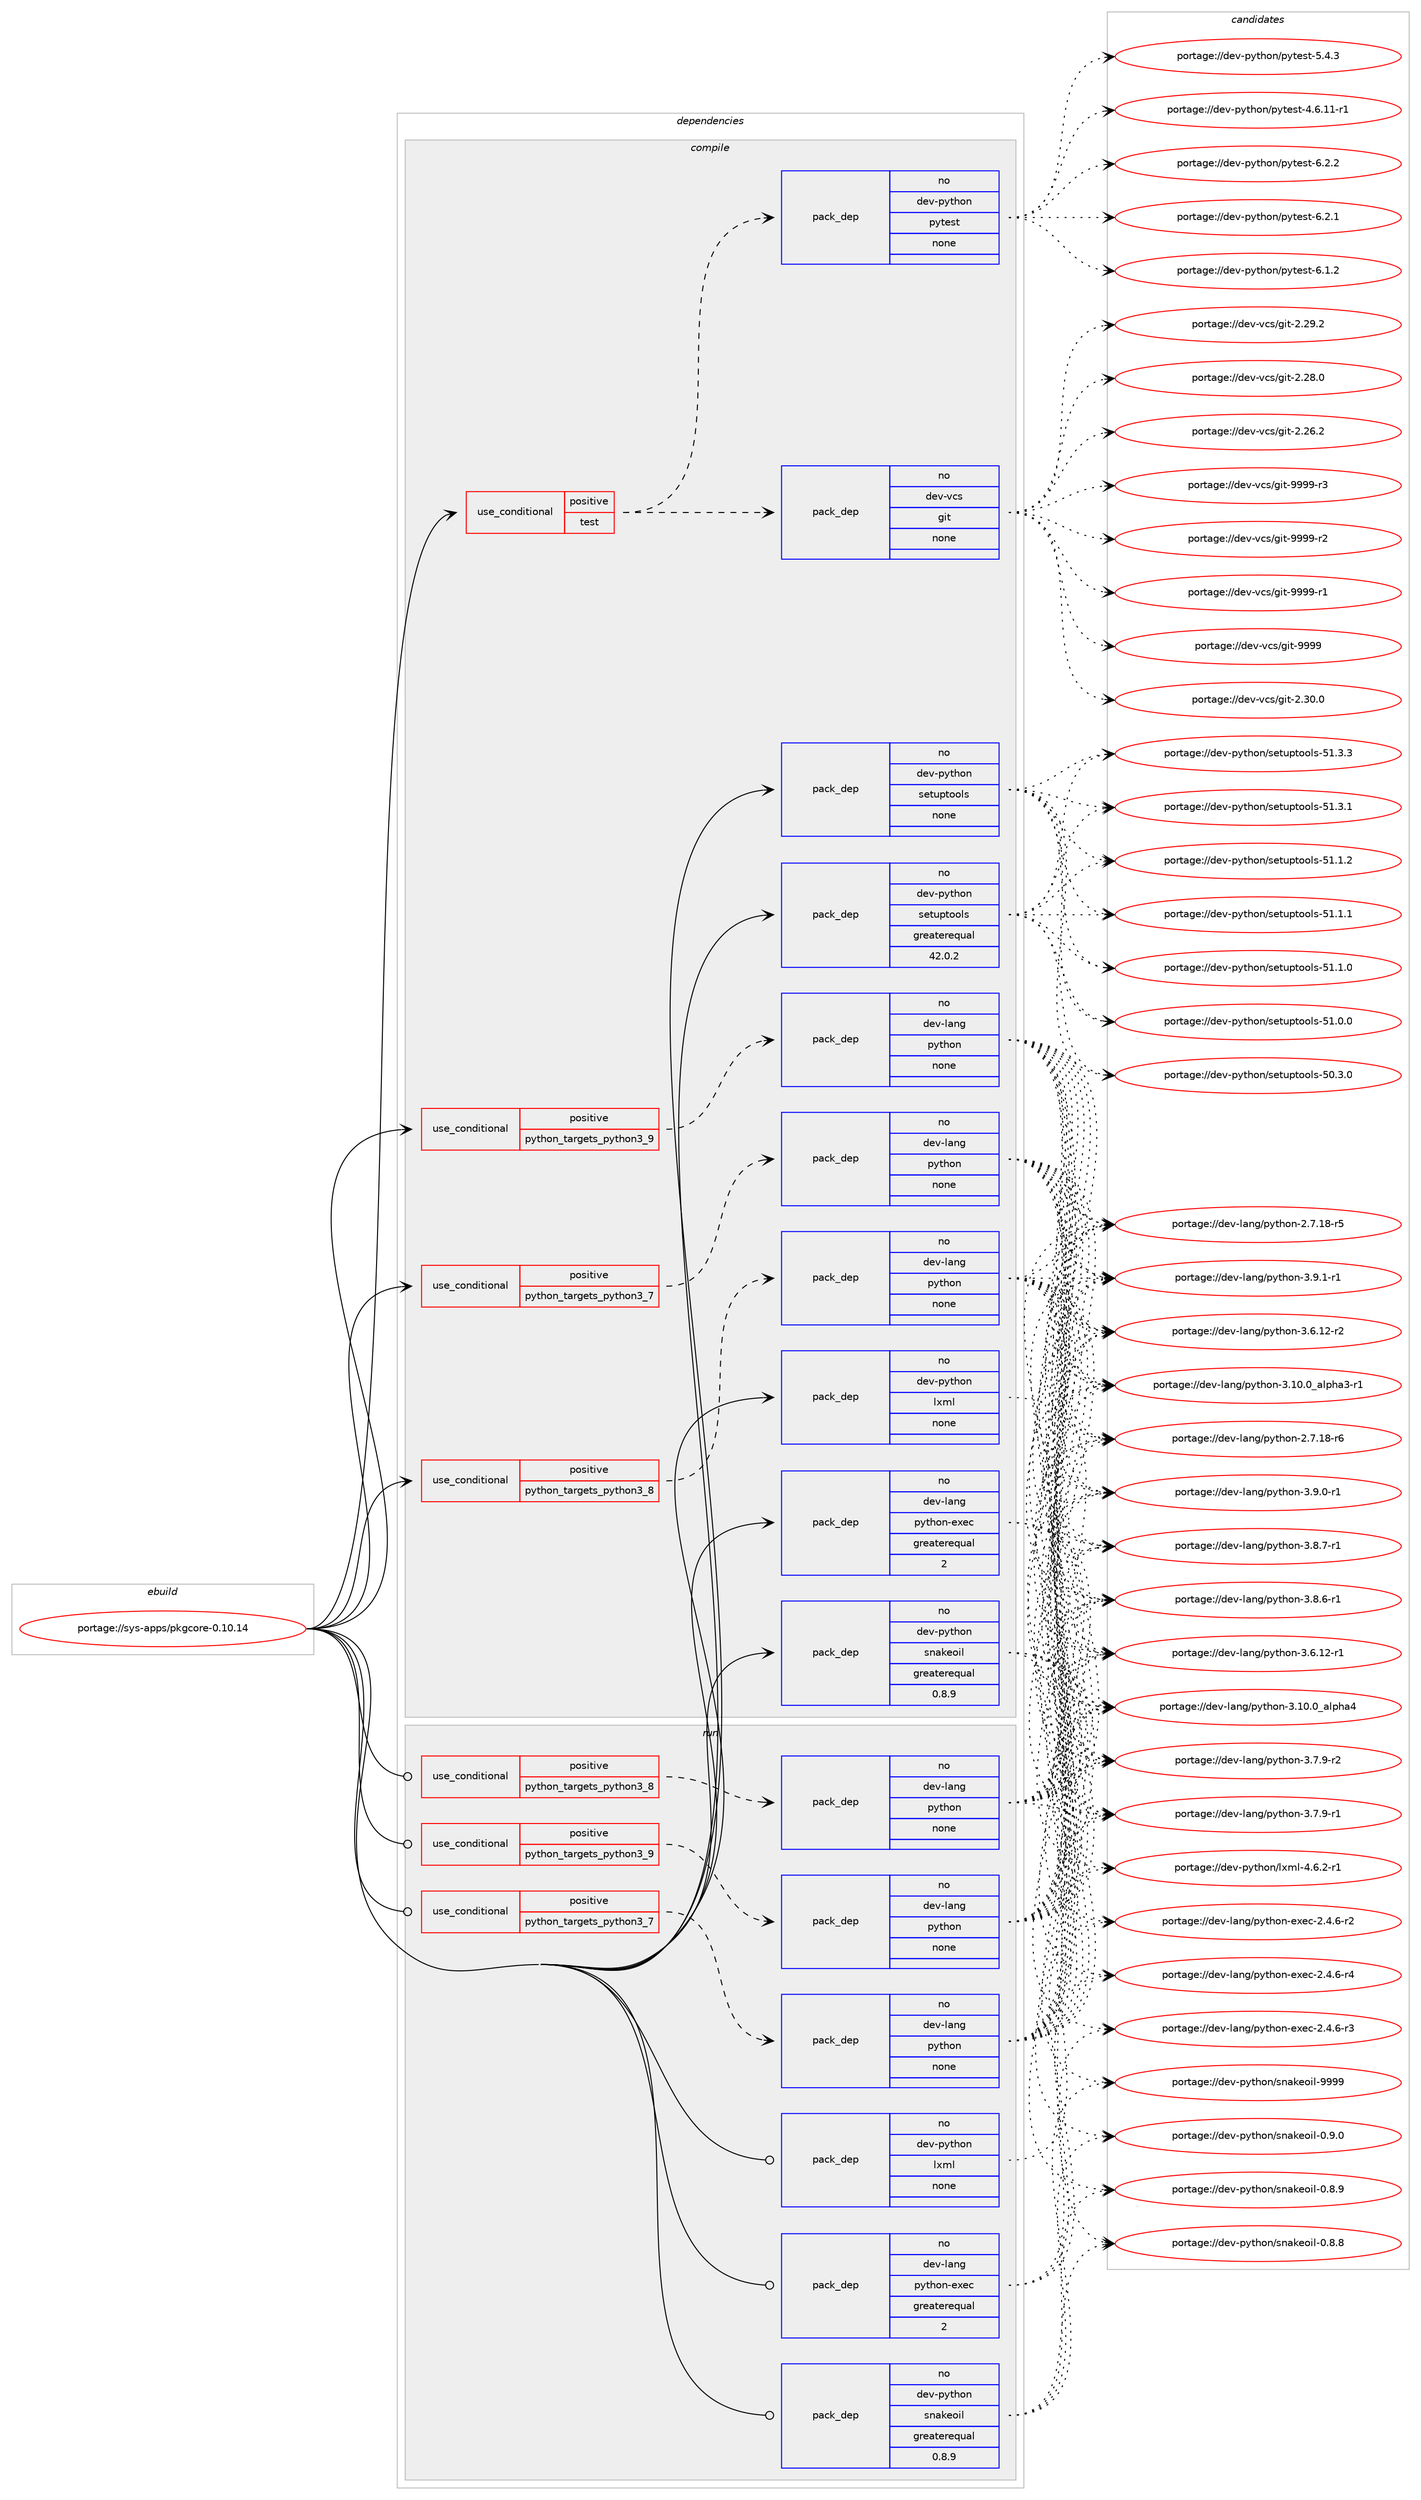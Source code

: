 digraph prolog {

# *************
# Graph options
# *************

newrank=true;
concentrate=true;
compound=true;
graph [rankdir=LR,fontname=Helvetica,fontsize=10,ranksep=1.5];#, ranksep=2.5, nodesep=0.2];
edge  [arrowhead=vee];
node  [fontname=Helvetica,fontsize=10];

# **********
# The ebuild
# **********

subgraph cluster_leftcol {
color=gray;
rank=same;
label=<<i>ebuild</i>>;
id [label="portage://sys-apps/pkgcore-0.10.14", color=red, width=4, href="../sys-apps/pkgcore-0.10.14.svg"];
}

# ****************
# The dependencies
# ****************

subgraph cluster_midcol {
color=gray;
label=<<i>dependencies</i>>;
subgraph cluster_compile {
fillcolor="#eeeeee";
style=filled;
label=<<i>compile</i>>;
subgraph cond4054 {
dependency13471 [label=<<TABLE BORDER="0" CELLBORDER="1" CELLSPACING="0" CELLPADDING="4"><TR><TD ROWSPAN="3" CELLPADDING="10">use_conditional</TD></TR><TR><TD>positive</TD></TR><TR><TD>python_targets_python3_7</TD></TR></TABLE>>, shape=none, color=red];
subgraph pack9297 {
dependency13472 [label=<<TABLE BORDER="0" CELLBORDER="1" CELLSPACING="0" CELLPADDING="4" WIDTH="220"><TR><TD ROWSPAN="6" CELLPADDING="30">pack_dep</TD></TR><TR><TD WIDTH="110">no</TD></TR><TR><TD>dev-lang</TD></TR><TR><TD>python</TD></TR><TR><TD>none</TD></TR><TR><TD></TD></TR></TABLE>>, shape=none, color=blue];
}
dependency13471:e -> dependency13472:w [weight=20,style="dashed",arrowhead="vee"];
}
id:e -> dependency13471:w [weight=20,style="solid",arrowhead="vee"];
subgraph cond4055 {
dependency13473 [label=<<TABLE BORDER="0" CELLBORDER="1" CELLSPACING="0" CELLPADDING="4"><TR><TD ROWSPAN="3" CELLPADDING="10">use_conditional</TD></TR><TR><TD>positive</TD></TR><TR><TD>python_targets_python3_8</TD></TR></TABLE>>, shape=none, color=red];
subgraph pack9298 {
dependency13474 [label=<<TABLE BORDER="0" CELLBORDER="1" CELLSPACING="0" CELLPADDING="4" WIDTH="220"><TR><TD ROWSPAN="6" CELLPADDING="30">pack_dep</TD></TR><TR><TD WIDTH="110">no</TD></TR><TR><TD>dev-lang</TD></TR><TR><TD>python</TD></TR><TR><TD>none</TD></TR><TR><TD></TD></TR></TABLE>>, shape=none, color=blue];
}
dependency13473:e -> dependency13474:w [weight=20,style="dashed",arrowhead="vee"];
}
id:e -> dependency13473:w [weight=20,style="solid",arrowhead="vee"];
subgraph cond4056 {
dependency13475 [label=<<TABLE BORDER="0" CELLBORDER="1" CELLSPACING="0" CELLPADDING="4"><TR><TD ROWSPAN="3" CELLPADDING="10">use_conditional</TD></TR><TR><TD>positive</TD></TR><TR><TD>python_targets_python3_9</TD></TR></TABLE>>, shape=none, color=red];
subgraph pack9299 {
dependency13476 [label=<<TABLE BORDER="0" CELLBORDER="1" CELLSPACING="0" CELLPADDING="4" WIDTH="220"><TR><TD ROWSPAN="6" CELLPADDING="30">pack_dep</TD></TR><TR><TD WIDTH="110">no</TD></TR><TR><TD>dev-lang</TD></TR><TR><TD>python</TD></TR><TR><TD>none</TD></TR><TR><TD></TD></TR></TABLE>>, shape=none, color=blue];
}
dependency13475:e -> dependency13476:w [weight=20,style="dashed",arrowhead="vee"];
}
id:e -> dependency13475:w [weight=20,style="solid",arrowhead="vee"];
subgraph cond4057 {
dependency13477 [label=<<TABLE BORDER="0" CELLBORDER="1" CELLSPACING="0" CELLPADDING="4"><TR><TD ROWSPAN="3" CELLPADDING="10">use_conditional</TD></TR><TR><TD>positive</TD></TR><TR><TD>test</TD></TR></TABLE>>, shape=none, color=red];
subgraph pack9300 {
dependency13478 [label=<<TABLE BORDER="0" CELLBORDER="1" CELLSPACING="0" CELLPADDING="4" WIDTH="220"><TR><TD ROWSPAN="6" CELLPADDING="30">pack_dep</TD></TR><TR><TD WIDTH="110">no</TD></TR><TR><TD>dev-python</TD></TR><TR><TD>pytest</TD></TR><TR><TD>none</TD></TR><TR><TD></TD></TR></TABLE>>, shape=none, color=blue];
}
dependency13477:e -> dependency13478:w [weight=20,style="dashed",arrowhead="vee"];
subgraph pack9301 {
dependency13479 [label=<<TABLE BORDER="0" CELLBORDER="1" CELLSPACING="0" CELLPADDING="4" WIDTH="220"><TR><TD ROWSPAN="6" CELLPADDING="30">pack_dep</TD></TR><TR><TD WIDTH="110">no</TD></TR><TR><TD>dev-vcs</TD></TR><TR><TD>git</TD></TR><TR><TD>none</TD></TR><TR><TD></TD></TR></TABLE>>, shape=none, color=blue];
}
dependency13477:e -> dependency13479:w [weight=20,style="dashed",arrowhead="vee"];
}
id:e -> dependency13477:w [weight=20,style="solid",arrowhead="vee"];
subgraph pack9302 {
dependency13480 [label=<<TABLE BORDER="0" CELLBORDER="1" CELLSPACING="0" CELLPADDING="4" WIDTH="220"><TR><TD ROWSPAN="6" CELLPADDING="30">pack_dep</TD></TR><TR><TD WIDTH="110">no</TD></TR><TR><TD>dev-lang</TD></TR><TR><TD>python-exec</TD></TR><TR><TD>greaterequal</TD></TR><TR><TD>2</TD></TR></TABLE>>, shape=none, color=blue];
}
id:e -> dependency13480:w [weight=20,style="solid",arrowhead="vee"];
subgraph pack9303 {
dependency13481 [label=<<TABLE BORDER="0" CELLBORDER="1" CELLSPACING="0" CELLPADDING="4" WIDTH="220"><TR><TD ROWSPAN="6" CELLPADDING="30">pack_dep</TD></TR><TR><TD WIDTH="110">no</TD></TR><TR><TD>dev-python</TD></TR><TR><TD>lxml</TD></TR><TR><TD>none</TD></TR><TR><TD></TD></TR></TABLE>>, shape=none, color=blue];
}
id:e -> dependency13481:w [weight=20,style="solid",arrowhead="vee"];
subgraph pack9304 {
dependency13482 [label=<<TABLE BORDER="0" CELLBORDER="1" CELLSPACING="0" CELLPADDING="4" WIDTH="220"><TR><TD ROWSPAN="6" CELLPADDING="30">pack_dep</TD></TR><TR><TD WIDTH="110">no</TD></TR><TR><TD>dev-python</TD></TR><TR><TD>setuptools</TD></TR><TR><TD>greaterequal</TD></TR><TR><TD>42.0.2</TD></TR></TABLE>>, shape=none, color=blue];
}
id:e -> dependency13482:w [weight=20,style="solid",arrowhead="vee"];
subgraph pack9305 {
dependency13483 [label=<<TABLE BORDER="0" CELLBORDER="1" CELLSPACING="0" CELLPADDING="4" WIDTH="220"><TR><TD ROWSPAN="6" CELLPADDING="30">pack_dep</TD></TR><TR><TD WIDTH="110">no</TD></TR><TR><TD>dev-python</TD></TR><TR><TD>setuptools</TD></TR><TR><TD>none</TD></TR><TR><TD></TD></TR></TABLE>>, shape=none, color=blue];
}
id:e -> dependency13483:w [weight=20,style="solid",arrowhead="vee"];
subgraph pack9306 {
dependency13484 [label=<<TABLE BORDER="0" CELLBORDER="1" CELLSPACING="0" CELLPADDING="4" WIDTH="220"><TR><TD ROWSPAN="6" CELLPADDING="30">pack_dep</TD></TR><TR><TD WIDTH="110">no</TD></TR><TR><TD>dev-python</TD></TR><TR><TD>snakeoil</TD></TR><TR><TD>greaterequal</TD></TR><TR><TD>0.8.9</TD></TR></TABLE>>, shape=none, color=blue];
}
id:e -> dependency13484:w [weight=20,style="solid",arrowhead="vee"];
}
subgraph cluster_compileandrun {
fillcolor="#eeeeee";
style=filled;
label=<<i>compile and run</i>>;
}
subgraph cluster_run {
fillcolor="#eeeeee";
style=filled;
label=<<i>run</i>>;
subgraph cond4058 {
dependency13485 [label=<<TABLE BORDER="0" CELLBORDER="1" CELLSPACING="0" CELLPADDING="4"><TR><TD ROWSPAN="3" CELLPADDING="10">use_conditional</TD></TR><TR><TD>positive</TD></TR><TR><TD>python_targets_python3_7</TD></TR></TABLE>>, shape=none, color=red];
subgraph pack9307 {
dependency13486 [label=<<TABLE BORDER="0" CELLBORDER="1" CELLSPACING="0" CELLPADDING="4" WIDTH="220"><TR><TD ROWSPAN="6" CELLPADDING="30">pack_dep</TD></TR><TR><TD WIDTH="110">no</TD></TR><TR><TD>dev-lang</TD></TR><TR><TD>python</TD></TR><TR><TD>none</TD></TR><TR><TD></TD></TR></TABLE>>, shape=none, color=blue];
}
dependency13485:e -> dependency13486:w [weight=20,style="dashed",arrowhead="vee"];
}
id:e -> dependency13485:w [weight=20,style="solid",arrowhead="odot"];
subgraph cond4059 {
dependency13487 [label=<<TABLE BORDER="0" CELLBORDER="1" CELLSPACING="0" CELLPADDING="4"><TR><TD ROWSPAN="3" CELLPADDING="10">use_conditional</TD></TR><TR><TD>positive</TD></TR><TR><TD>python_targets_python3_8</TD></TR></TABLE>>, shape=none, color=red];
subgraph pack9308 {
dependency13488 [label=<<TABLE BORDER="0" CELLBORDER="1" CELLSPACING="0" CELLPADDING="4" WIDTH="220"><TR><TD ROWSPAN="6" CELLPADDING="30">pack_dep</TD></TR><TR><TD WIDTH="110">no</TD></TR><TR><TD>dev-lang</TD></TR><TR><TD>python</TD></TR><TR><TD>none</TD></TR><TR><TD></TD></TR></TABLE>>, shape=none, color=blue];
}
dependency13487:e -> dependency13488:w [weight=20,style="dashed",arrowhead="vee"];
}
id:e -> dependency13487:w [weight=20,style="solid",arrowhead="odot"];
subgraph cond4060 {
dependency13489 [label=<<TABLE BORDER="0" CELLBORDER="1" CELLSPACING="0" CELLPADDING="4"><TR><TD ROWSPAN="3" CELLPADDING="10">use_conditional</TD></TR><TR><TD>positive</TD></TR><TR><TD>python_targets_python3_9</TD></TR></TABLE>>, shape=none, color=red];
subgraph pack9309 {
dependency13490 [label=<<TABLE BORDER="0" CELLBORDER="1" CELLSPACING="0" CELLPADDING="4" WIDTH="220"><TR><TD ROWSPAN="6" CELLPADDING="30">pack_dep</TD></TR><TR><TD WIDTH="110">no</TD></TR><TR><TD>dev-lang</TD></TR><TR><TD>python</TD></TR><TR><TD>none</TD></TR><TR><TD></TD></TR></TABLE>>, shape=none, color=blue];
}
dependency13489:e -> dependency13490:w [weight=20,style="dashed",arrowhead="vee"];
}
id:e -> dependency13489:w [weight=20,style="solid",arrowhead="odot"];
subgraph pack9310 {
dependency13491 [label=<<TABLE BORDER="0" CELLBORDER="1" CELLSPACING="0" CELLPADDING="4" WIDTH="220"><TR><TD ROWSPAN="6" CELLPADDING="30">pack_dep</TD></TR><TR><TD WIDTH="110">no</TD></TR><TR><TD>dev-lang</TD></TR><TR><TD>python-exec</TD></TR><TR><TD>greaterequal</TD></TR><TR><TD>2</TD></TR></TABLE>>, shape=none, color=blue];
}
id:e -> dependency13491:w [weight=20,style="solid",arrowhead="odot"];
subgraph pack9311 {
dependency13492 [label=<<TABLE BORDER="0" CELLBORDER="1" CELLSPACING="0" CELLPADDING="4" WIDTH="220"><TR><TD ROWSPAN="6" CELLPADDING="30">pack_dep</TD></TR><TR><TD WIDTH="110">no</TD></TR><TR><TD>dev-python</TD></TR><TR><TD>lxml</TD></TR><TR><TD>none</TD></TR><TR><TD></TD></TR></TABLE>>, shape=none, color=blue];
}
id:e -> dependency13492:w [weight=20,style="solid",arrowhead="odot"];
subgraph pack9312 {
dependency13493 [label=<<TABLE BORDER="0" CELLBORDER="1" CELLSPACING="0" CELLPADDING="4" WIDTH="220"><TR><TD ROWSPAN="6" CELLPADDING="30">pack_dep</TD></TR><TR><TD WIDTH="110">no</TD></TR><TR><TD>dev-python</TD></TR><TR><TD>snakeoil</TD></TR><TR><TD>greaterequal</TD></TR><TR><TD>0.8.9</TD></TR></TABLE>>, shape=none, color=blue];
}
id:e -> dependency13493:w [weight=20,style="solid",arrowhead="odot"];
}
}

# **************
# The candidates
# **************

subgraph cluster_choices {
rank=same;
color=gray;
label=<<i>candidates</i>>;

subgraph choice9297 {
color=black;
nodesep=1;
choice1001011184510897110103471121211161041111104551465746494511449 [label="portage://dev-lang/python-3.9.1-r1", color=red, width=4,href="../dev-lang/python-3.9.1-r1.svg"];
choice1001011184510897110103471121211161041111104551465746484511449 [label="portage://dev-lang/python-3.9.0-r1", color=red, width=4,href="../dev-lang/python-3.9.0-r1.svg"];
choice1001011184510897110103471121211161041111104551465646554511449 [label="portage://dev-lang/python-3.8.7-r1", color=red, width=4,href="../dev-lang/python-3.8.7-r1.svg"];
choice1001011184510897110103471121211161041111104551465646544511449 [label="portage://dev-lang/python-3.8.6-r1", color=red, width=4,href="../dev-lang/python-3.8.6-r1.svg"];
choice1001011184510897110103471121211161041111104551465546574511450 [label="portage://dev-lang/python-3.7.9-r2", color=red, width=4,href="../dev-lang/python-3.7.9-r2.svg"];
choice1001011184510897110103471121211161041111104551465546574511449 [label="portage://dev-lang/python-3.7.9-r1", color=red, width=4,href="../dev-lang/python-3.7.9-r1.svg"];
choice100101118451089711010347112121116104111110455146544649504511450 [label="portage://dev-lang/python-3.6.12-r2", color=red, width=4,href="../dev-lang/python-3.6.12-r2.svg"];
choice100101118451089711010347112121116104111110455146544649504511449 [label="portage://dev-lang/python-3.6.12-r1", color=red, width=4,href="../dev-lang/python-3.6.12-r1.svg"];
choice1001011184510897110103471121211161041111104551464948464895971081121049752 [label="portage://dev-lang/python-3.10.0_alpha4", color=red, width=4,href="../dev-lang/python-3.10.0_alpha4.svg"];
choice10010111845108971101034711212111610411111045514649484648959710811210497514511449 [label="portage://dev-lang/python-3.10.0_alpha3-r1", color=red, width=4,href="../dev-lang/python-3.10.0_alpha3-r1.svg"];
choice100101118451089711010347112121116104111110455046554649564511454 [label="portage://dev-lang/python-2.7.18-r6", color=red, width=4,href="../dev-lang/python-2.7.18-r6.svg"];
choice100101118451089711010347112121116104111110455046554649564511453 [label="portage://dev-lang/python-2.7.18-r5", color=red, width=4,href="../dev-lang/python-2.7.18-r5.svg"];
dependency13472:e -> choice1001011184510897110103471121211161041111104551465746494511449:w [style=dotted,weight="100"];
dependency13472:e -> choice1001011184510897110103471121211161041111104551465746484511449:w [style=dotted,weight="100"];
dependency13472:e -> choice1001011184510897110103471121211161041111104551465646554511449:w [style=dotted,weight="100"];
dependency13472:e -> choice1001011184510897110103471121211161041111104551465646544511449:w [style=dotted,weight="100"];
dependency13472:e -> choice1001011184510897110103471121211161041111104551465546574511450:w [style=dotted,weight="100"];
dependency13472:e -> choice1001011184510897110103471121211161041111104551465546574511449:w [style=dotted,weight="100"];
dependency13472:e -> choice100101118451089711010347112121116104111110455146544649504511450:w [style=dotted,weight="100"];
dependency13472:e -> choice100101118451089711010347112121116104111110455146544649504511449:w [style=dotted,weight="100"];
dependency13472:e -> choice1001011184510897110103471121211161041111104551464948464895971081121049752:w [style=dotted,weight="100"];
dependency13472:e -> choice10010111845108971101034711212111610411111045514649484648959710811210497514511449:w [style=dotted,weight="100"];
dependency13472:e -> choice100101118451089711010347112121116104111110455046554649564511454:w [style=dotted,weight="100"];
dependency13472:e -> choice100101118451089711010347112121116104111110455046554649564511453:w [style=dotted,weight="100"];
}
subgraph choice9298 {
color=black;
nodesep=1;
choice1001011184510897110103471121211161041111104551465746494511449 [label="portage://dev-lang/python-3.9.1-r1", color=red, width=4,href="../dev-lang/python-3.9.1-r1.svg"];
choice1001011184510897110103471121211161041111104551465746484511449 [label="portage://dev-lang/python-3.9.0-r1", color=red, width=4,href="../dev-lang/python-3.9.0-r1.svg"];
choice1001011184510897110103471121211161041111104551465646554511449 [label="portage://dev-lang/python-3.8.7-r1", color=red, width=4,href="../dev-lang/python-3.8.7-r1.svg"];
choice1001011184510897110103471121211161041111104551465646544511449 [label="portage://dev-lang/python-3.8.6-r1", color=red, width=4,href="../dev-lang/python-3.8.6-r1.svg"];
choice1001011184510897110103471121211161041111104551465546574511450 [label="portage://dev-lang/python-3.7.9-r2", color=red, width=4,href="../dev-lang/python-3.7.9-r2.svg"];
choice1001011184510897110103471121211161041111104551465546574511449 [label="portage://dev-lang/python-3.7.9-r1", color=red, width=4,href="../dev-lang/python-3.7.9-r1.svg"];
choice100101118451089711010347112121116104111110455146544649504511450 [label="portage://dev-lang/python-3.6.12-r2", color=red, width=4,href="../dev-lang/python-3.6.12-r2.svg"];
choice100101118451089711010347112121116104111110455146544649504511449 [label="portage://dev-lang/python-3.6.12-r1", color=red, width=4,href="../dev-lang/python-3.6.12-r1.svg"];
choice1001011184510897110103471121211161041111104551464948464895971081121049752 [label="portage://dev-lang/python-3.10.0_alpha4", color=red, width=4,href="../dev-lang/python-3.10.0_alpha4.svg"];
choice10010111845108971101034711212111610411111045514649484648959710811210497514511449 [label="portage://dev-lang/python-3.10.0_alpha3-r1", color=red, width=4,href="../dev-lang/python-3.10.0_alpha3-r1.svg"];
choice100101118451089711010347112121116104111110455046554649564511454 [label="portage://dev-lang/python-2.7.18-r6", color=red, width=4,href="../dev-lang/python-2.7.18-r6.svg"];
choice100101118451089711010347112121116104111110455046554649564511453 [label="portage://dev-lang/python-2.7.18-r5", color=red, width=4,href="../dev-lang/python-2.7.18-r5.svg"];
dependency13474:e -> choice1001011184510897110103471121211161041111104551465746494511449:w [style=dotted,weight="100"];
dependency13474:e -> choice1001011184510897110103471121211161041111104551465746484511449:w [style=dotted,weight="100"];
dependency13474:e -> choice1001011184510897110103471121211161041111104551465646554511449:w [style=dotted,weight="100"];
dependency13474:e -> choice1001011184510897110103471121211161041111104551465646544511449:w [style=dotted,weight="100"];
dependency13474:e -> choice1001011184510897110103471121211161041111104551465546574511450:w [style=dotted,weight="100"];
dependency13474:e -> choice1001011184510897110103471121211161041111104551465546574511449:w [style=dotted,weight="100"];
dependency13474:e -> choice100101118451089711010347112121116104111110455146544649504511450:w [style=dotted,weight="100"];
dependency13474:e -> choice100101118451089711010347112121116104111110455146544649504511449:w [style=dotted,weight="100"];
dependency13474:e -> choice1001011184510897110103471121211161041111104551464948464895971081121049752:w [style=dotted,weight="100"];
dependency13474:e -> choice10010111845108971101034711212111610411111045514649484648959710811210497514511449:w [style=dotted,weight="100"];
dependency13474:e -> choice100101118451089711010347112121116104111110455046554649564511454:w [style=dotted,weight="100"];
dependency13474:e -> choice100101118451089711010347112121116104111110455046554649564511453:w [style=dotted,weight="100"];
}
subgraph choice9299 {
color=black;
nodesep=1;
choice1001011184510897110103471121211161041111104551465746494511449 [label="portage://dev-lang/python-3.9.1-r1", color=red, width=4,href="../dev-lang/python-3.9.1-r1.svg"];
choice1001011184510897110103471121211161041111104551465746484511449 [label="portage://dev-lang/python-3.9.0-r1", color=red, width=4,href="../dev-lang/python-3.9.0-r1.svg"];
choice1001011184510897110103471121211161041111104551465646554511449 [label="portage://dev-lang/python-3.8.7-r1", color=red, width=4,href="../dev-lang/python-3.8.7-r1.svg"];
choice1001011184510897110103471121211161041111104551465646544511449 [label="portage://dev-lang/python-3.8.6-r1", color=red, width=4,href="../dev-lang/python-3.8.6-r1.svg"];
choice1001011184510897110103471121211161041111104551465546574511450 [label="portage://dev-lang/python-3.7.9-r2", color=red, width=4,href="../dev-lang/python-3.7.9-r2.svg"];
choice1001011184510897110103471121211161041111104551465546574511449 [label="portage://dev-lang/python-3.7.9-r1", color=red, width=4,href="../dev-lang/python-3.7.9-r1.svg"];
choice100101118451089711010347112121116104111110455146544649504511450 [label="portage://dev-lang/python-3.6.12-r2", color=red, width=4,href="../dev-lang/python-3.6.12-r2.svg"];
choice100101118451089711010347112121116104111110455146544649504511449 [label="portage://dev-lang/python-3.6.12-r1", color=red, width=4,href="../dev-lang/python-3.6.12-r1.svg"];
choice1001011184510897110103471121211161041111104551464948464895971081121049752 [label="portage://dev-lang/python-3.10.0_alpha4", color=red, width=4,href="../dev-lang/python-3.10.0_alpha4.svg"];
choice10010111845108971101034711212111610411111045514649484648959710811210497514511449 [label="portage://dev-lang/python-3.10.0_alpha3-r1", color=red, width=4,href="../dev-lang/python-3.10.0_alpha3-r1.svg"];
choice100101118451089711010347112121116104111110455046554649564511454 [label="portage://dev-lang/python-2.7.18-r6", color=red, width=4,href="../dev-lang/python-2.7.18-r6.svg"];
choice100101118451089711010347112121116104111110455046554649564511453 [label="portage://dev-lang/python-2.7.18-r5", color=red, width=4,href="../dev-lang/python-2.7.18-r5.svg"];
dependency13476:e -> choice1001011184510897110103471121211161041111104551465746494511449:w [style=dotted,weight="100"];
dependency13476:e -> choice1001011184510897110103471121211161041111104551465746484511449:w [style=dotted,weight="100"];
dependency13476:e -> choice1001011184510897110103471121211161041111104551465646554511449:w [style=dotted,weight="100"];
dependency13476:e -> choice1001011184510897110103471121211161041111104551465646544511449:w [style=dotted,weight="100"];
dependency13476:e -> choice1001011184510897110103471121211161041111104551465546574511450:w [style=dotted,weight="100"];
dependency13476:e -> choice1001011184510897110103471121211161041111104551465546574511449:w [style=dotted,weight="100"];
dependency13476:e -> choice100101118451089711010347112121116104111110455146544649504511450:w [style=dotted,weight="100"];
dependency13476:e -> choice100101118451089711010347112121116104111110455146544649504511449:w [style=dotted,weight="100"];
dependency13476:e -> choice1001011184510897110103471121211161041111104551464948464895971081121049752:w [style=dotted,weight="100"];
dependency13476:e -> choice10010111845108971101034711212111610411111045514649484648959710811210497514511449:w [style=dotted,weight="100"];
dependency13476:e -> choice100101118451089711010347112121116104111110455046554649564511454:w [style=dotted,weight="100"];
dependency13476:e -> choice100101118451089711010347112121116104111110455046554649564511453:w [style=dotted,weight="100"];
}
subgraph choice9300 {
color=black;
nodesep=1;
choice1001011184511212111610411111047112121116101115116455446504650 [label="portage://dev-python/pytest-6.2.2", color=red, width=4,href="../dev-python/pytest-6.2.2.svg"];
choice1001011184511212111610411111047112121116101115116455446504649 [label="portage://dev-python/pytest-6.2.1", color=red, width=4,href="../dev-python/pytest-6.2.1.svg"];
choice1001011184511212111610411111047112121116101115116455446494650 [label="portage://dev-python/pytest-6.1.2", color=red, width=4,href="../dev-python/pytest-6.1.2.svg"];
choice1001011184511212111610411111047112121116101115116455346524651 [label="portage://dev-python/pytest-5.4.3", color=red, width=4,href="../dev-python/pytest-5.4.3.svg"];
choice1001011184511212111610411111047112121116101115116455246544649494511449 [label="portage://dev-python/pytest-4.6.11-r1", color=red, width=4,href="../dev-python/pytest-4.6.11-r1.svg"];
dependency13478:e -> choice1001011184511212111610411111047112121116101115116455446504650:w [style=dotted,weight="100"];
dependency13478:e -> choice1001011184511212111610411111047112121116101115116455446504649:w [style=dotted,weight="100"];
dependency13478:e -> choice1001011184511212111610411111047112121116101115116455446494650:w [style=dotted,weight="100"];
dependency13478:e -> choice1001011184511212111610411111047112121116101115116455346524651:w [style=dotted,weight="100"];
dependency13478:e -> choice1001011184511212111610411111047112121116101115116455246544649494511449:w [style=dotted,weight="100"];
}
subgraph choice9301 {
color=black;
nodesep=1;
choice10010111845118991154710310511645575757574511451 [label="portage://dev-vcs/git-9999-r3", color=red, width=4,href="../dev-vcs/git-9999-r3.svg"];
choice10010111845118991154710310511645575757574511450 [label="portage://dev-vcs/git-9999-r2", color=red, width=4,href="../dev-vcs/git-9999-r2.svg"];
choice10010111845118991154710310511645575757574511449 [label="portage://dev-vcs/git-9999-r1", color=red, width=4,href="../dev-vcs/git-9999-r1.svg"];
choice1001011184511899115471031051164557575757 [label="portage://dev-vcs/git-9999", color=red, width=4,href="../dev-vcs/git-9999.svg"];
choice10010111845118991154710310511645504651484648 [label="portage://dev-vcs/git-2.30.0", color=red, width=4,href="../dev-vcs/git-2.30.0.svg"];
choice10010111845118991154710310511645504650574650 [label="portage://dev-vcs/git-2.29.2", color=red, width=4,href="../dev-vcs/git-2.29.2.svg"];
choice10010111845118991154710310511645504650564648 [label="portage://dev-vcs/git-2.28.0", color=red, width=4,href="../dev-vcs/git-2.28.0.svg"];
choice10010111845118991154710310511645504650544650 [label="portage://dev-vcs/git-2.26.2", color=red, width=4,href="../dev-vcs/git-2.26.2.svg"];
dependency13479:e -> choice10010111845118991154710310511645575757574511451:w [style=dotted,weight="100"];
dependency13479:e -> choice10010111845118991154710310511645575757574511450:w [style=dotted,weight="100"];
dependency13479:e -> choice10010111845118991154710310511645575757574511449:w [style=dotted,weight="100"];
dependency13479:e -> choice1001011184511899115471031051164557575757:w [style=dotted,weight="100"];
dependency13479:e -> choice10010111845118991154710310511645504651484648:w [style=dotted,weight="100"];
dependency13479:e -> choice10010111845118991154710310511645504650574650:w [style=dotted,weight="100"];
dependency13479:e -> choice10010111845118991154710310511645504650564648:w [style=dotted,weight="100"];
dependency13479:e -> choice10010111845118991154710310511645504650544650:w [style=dotted,weight="100"];
}
subgraph choice9302 {
color=black;
nodesep=1;
choice10010111845108971101034711212111610411111045101120101994550465246544511452 [label="portage://dev-lang/python-exec-2.4.6-r4", color=red, width=4,href="../dev-lang/python-exec-2.4.6-r4.svg"];
choice10010111845108971101034711212111610411111045101120101994550465246544511451 [label="portage://dev-lang/python-exec-2.4.6-r3", color=red, width=4,href="../dev-lang/python-exec-2.4.6-r3.svg"];
choice10010111845108971101034711212111610411111045101120101994550465246544511450 [label="portage://dev-lang/python-exec-2.4.6-r2", color=red, width=4,href="../dev-lang/python-exec-2.4.6-r2.svg"];
dependency13480:e -> choice10010111845108971101034711212111610411111045101120101994550465246544511452:w [style=dotted,weight="100"];
dependency13480:e -> choice10010111845108971101034711212111610411111045101120101994550465246544511451:w [style=dotted,weight="100"];
dependency13480:e -> choice10010111845108971101034711212111610411111045101120101994550465246544511450:w [style=dotted,weight="100"];
}
subgraph choice9303 {
color=black;
nodesep=1;
choice10010111845112121116104111110471081201091084552465446504511449 [label="portage://dev-python/lxml-4.6.2-r1", color=red, width=4,href="../dev-python/lxml-4.6.2-r1.svg"];
dependency13481:e -> choice10010111845112121116104111110471081201091084552465446504511449:w [style=dotted,weight="100"];
}
subgraph choice9304 {
color=black;
nodesep=1;
choice100101118451121211161041111104711510111611711211611111110811545534946514651 [label="portage://dev-python/setuptools-51.3.3", color=red, width=4,href="../dev-python/setuptools-51.3.3.svg"];
choice100101118451121211161041111104711510111611711211611111110811545534946514649 [label="portage://dev-python/setuptools-51.3.1", color=red, width=4,href="../dev-python/setuptools-51.3.1.svg"];
choice100101118451121211161041111104711510111611711211611111110811545534946494650 [label="portage://dev-python/setuptools-51.1.2", color=red, width=4,href="../dev-python/setuptools-51.1.2.svg"];
choice100101118451121211161041111104711510111611711211611111110811545534946494649 [label="portage://dev-python/setuptools-51.1.1", color=red, width=4,href="../dev-python/setuptools-51.1.1.svg"];
choice100101118451121211161041111104711510111611711211611111110811545534946494648 [label="portage://dev-python/setuptools-51.1.0", color=red, width=4,href="../dev-python/setuptools-51.1.0.svg"];
choice100101118451121211161041111104711510111611711211611111110811545534946484648 [label="portage://dev-python/setuptools-51.0.0", color=red, width=4,href="../dev-python/setuptools-51.0.0.svg"];
choice100101118451121211161041111104711510111611711211611111110811545534846514648 [label="portage://dev-python/setuptools-50.3.0", color=red, width=4,href="../dev-python/setuptools-50.3.0.svg"];
dependency13482:e -> choice100101118451121211161041111104711510111611711211611111110811545534946514651:w [style=dotted,weight="100"];
dependency13482:e -> choice100101118451121211161041111104711510111611711211611111110811545534946514649:w [style=dotted,weight="100"];
dependency13482:e -> choice100101118451121211161041111104711510111611711211611111110811545534946494650:w [style=dotted,weight="100"];
dependency13482:e -> choice100101118451121211161041111104711510111611711211611111110811545534946494649:w [style=dotted,weight="100"];
dependency13482:e -> choice100101118451121211161041111104711510111611711211611111110811545534946494648:w [style=dotted,weight="100"];
dependency13482:e -> choice100101118451121211161041111104711510111611711211611111110811545534946484648:w [style=dotted,weight="100"];
dependency13482:e -> choice100101118451121211161041111104711510111611711211611111110811545534846514648:w [style=dotted,weight="100"];
}
subgraph choice9305 {
color=black;
nodesep=1;
choice100101118451121211161041111104711510111611711211611111110811545534946514651 [label="portage://dev-python/setuptools-51.3.3", color=red, width=4,href="../dev-python/setuptools-51.3.3.svg"];
choice100101118451121211161041111104711510111611711211611111110811545534946514649 [label="portage://dev-python/setuptools-51.3.1", color=red, width=4,href="../dev-python/setuptools-51.3.1.svg"];
choice100101118451121211161041111104711510111611711211611111110811545534946494650 [label="portage://dev-python/setuptools-51.1.2", color=red, width=4,href="../dev-python/setuptools-51.1.2.svg"];
choice100101118451121211161041111104711510111611711211611111110811545534946494649 [label="portage://dev-python/setuptools-51.1.1", color=red, width=4,href="../dev-python/setuptools-51.1.1.svg"];
choice100101118451121211161041111104711510111611711211611111110811545534946494648 [label="portage://dev-python/setuptools-51.1.0", color=red, width=4,href="../dev-python/setuptools-51.1.0.svg"];
choice100101118451121211161041111104711510111611711211611111110811545534946484648 [label="portage://dev-python/setuptools-51.0.0", color=red, width=4,href="../dev-python/setuptools-51.0.0.svg"];
choice100101118451121211161041111104711510111611711211611111110811545534846514648 [label="portage://dev-python/setuptools-50.3.0", color=red, width=4,href="../dev-python/setuptools-50.3.0.svg"];
dependency13483:e -> choice100101118451121211161041111104711510111611711211611111110811545534946514651:w [style=dotted,weight="100"];
dependency13483:e -> choice100101118451121211161041111104711510111611711211611111110811545534946514649:w [style=dotted,weight="100"];
dependency13483:e -> choice100101118451121211161041111104711510111611711211611111110811545534946494650:w [style=dotted,weight="100"];
dependency13483:e -> choice100101118451121211161041111104711510111611711211611111110811545534946494649:w [style=dotted,weight="100"];
dependency13483:e -> choice100101118451121211161041111104711510111611711211611111110811545534946494648:w [style=dotted,weight="100"];
dependency13483:e -> choice100101118451121211161041111104711510111611711211611111110811545534946484648:w [style=dotted,weight="100"];
dependency13483:e -> choice100101118451121211161041111104711510111611711211611111110811545534846514648:w [style=dotted,weight="100"];
}
subgraph choice9306 {
color=black;
nodesep=1;
choice1001011184511212111610411111047115110971071011111051084557575757 [label="portage://dev-python/snakeoil-9999", color=red, width=4,href="../dev-python/snakeoil-9999.svg"];
choice100101118451121211161041111104711511097107101111105108454846574648 [label="portage://dev-python/snakeoil-0.9.0", color=red, width=4,href="../dev-python/snakeoil-0.9.0.svg"];
choice100101118451121211161041111104711511097107101111105108454846564657 [label="portage://dev-python/snakeoil-0.8.9", color=red, width=4,href="../dev-python/snakeoil-0.8.9.svg"];
choice100101118451121211161041111104711511097107101111105108454846564656 [label="portage://dev-python/snakeoil-0.8.8", color=red, width=4,href="../dev-python/snakeoil-0.8.8.svg"];
dependency13484:e -> choice1001011184511212111610411111047115110971071011111051084557575757:w [style=dotted,weight="100"];
dependency13484:e -> choice100101118451121211161041111104711511097107101111105108454846574648:w [style=dotted,weight="100"];
dependency13484:e -> choice100101118451121211161041111104711511097107101111105108454846564657:w [style=dotted,weight="100"];
dependency13484:e -> choice100101118451121211161041111104711511097107101111105108454846564656:w [style=dotted,weight="100"];
}
subgraph choice9307 {
color=black;
nodesep=1;
choice1001011184510897110103471121211161041111104551465746494511449 [label="portage://dev-lang/python-3.9.1-r1", color=red, width=4,href="../dev-lang/python-3.9.1-r1.svg"];
choice1001011184510897110103471121211161041111104551465746484511449 [label="portage://dev-lang/python-3.9.0-r1", color=red, width=4,href="../dev-lang/python-3.9.0-r1.svg"];
choice1001011184510897110103471121211161041111104551465646554511449 [label="portage://dev-lang/python-3.8.7-r1", color=red, width=4,href="../dev-lang/python-3.8.7-r1.svg"];
choice1001011184510897110103471121211161041111104551465646544511449 [label="portage://dev-lang/python-3.8.6-r1", color=red, width=4,href="../dev-lang/python-3.8.6-r1.svg"];
choice1001011184510897110103471121211161041111104551465546574511450 [label="portage://dev-lang/python-3.7.9-r2", color=red, width=4,href="../dev-lang/python-3.7.9-r2.svg"];
choice1001011184510897110103471121211161041111104551465546574511449 [label="portage://dev-lang/python-3.7.9-r1", color=red, width=4,href="../dev-lang/python-3.7.9-r1.svg"];
choice100101118451089711010347112121116104111110455146544649504511450 [label="portage://dev-lang/python-3.6.12-r2", color=red, width=4,href="../dev-lang/python-3.6.12-r2.svg"];
choice100101118451089711010347112121116104111110455146544649504511449 [label="portage://dev-lang/python-3.6.12-r1", color=red, width=4,href="../dev-lang/python-3.6.12-r1.svg"];
choice1001011184510897110103471121211161041111104551464948464895971081121049752 [label="portage://dev-lang/python-3.10.0_alpha4", color=red, width=4,href="../dev-lang/python-3.10.0_alpha4.svg"];
choice10010111845108971101034711212111610411111045514649484648959710811210497514511449 [label="portage://dev-lang/python-3.10.0_alpha3-r1", color=red, width=4,href="../dev-lang/python-3.10.0_alpha3-r1.svg"];
choice100101118451089711010347112121116104111110455046554649564511454 [label="portage://dev-lang/python-2.7.18-r6", color=red, width=4,href="../dev-lang/python-2.7.18-r6.svg"];
choice100101118451089711010347112121116104111110455046554649564511453 [label="portage://dev-lang/python-2.7.18-r5", color=red, width=4,href="../dev-lang/python-2.7.18-r5.svg"];
dependency13486:e -> choice1001011184510897110103471121211161041111104551465746494511449:w [style=dotted,weight="100"];
dependency13486:e -> choice1001011184510897110103471121211161041111104551465746484511449:w [style=dotted,weight="100"];
dependency13486:e -> choice1001011184510897110103471121211161041111104551465646554511449:w [style=dotted,weight="100"];
dependency13486:e -> choice1001011184510897110103471121211161041111104551465646544511449:w [style=dotted,weight="100"];
dependency13486:e -> choice1001011184510897110103471121211161041111104551465546574511450:w [style=dotted,weight="100"];
dependency13486:e -> choice1001011184510897110103471121211161041111104551465546574511449:w [style=dotted,weight="100"];
dependency13486:e -> choice100101118451089711010347112121116104111110455146544649504511450:w [style=dotted,weight="100"];
dependency13486:e -> choice100101118451089711010347112121116104111110455146544649504511449:w [style=dotted,weight="100"];
dependency13486:e -> choice1001011184510897110103471121211161041111104551464948464895971081121049752:w [style=dotted,weight="100"];
dependency13486:e -> choice10010111845108971101034711212111610411111045514649484648959710811210497514511449:w [style=dotted,weight="100"];
dependency13486:e -> choice100101118451089711010347112121116104111110455046554649564511454:w [style=dotted,weight="100"];
dependency13486:e -> choice100101118451089711010347112121116104111110455046554649564511453:w [style=dotted,weight="100"];
}
subgraph choice9308 {
color=black;
nodesep=1;
choice1001011184510897110103471121211161041111104551465746494511449 [label="portage://dev-lang/python-3.9.1-r1", color=red, width=4,href="../dev-lang/python-3.9.1-r1.svg"];
choice1001011184510897110103471121211161041111104551465746484511449 [label="portage://dev-lang/python-3.9.0-r1", color=red, width=4,href="../dev-lang/python-3.9.0-r1.svg"];
choice1001011184510897110103471121211161041111104551465646554511449 [label="portage://dev-lang/python-3.8.7-r1", color=red, width=4,href="../dev-lang/python-3.8.7-r1.svg"];
choice1001011184510897110103471121211161041111104551465646544511449 [label="portage://dev-lang/python-3.8.6-r1", color=red, width=4,href="../dev-lang/python-3.8.6-r1.svg"];
choice1001011184510897110103471121211161041111104551465546574511450 [label="portage://dev-lang/python-3.7.9-r2", color=red, width=4,href="../dev-lang/python-3.7.9-r2.svg"];
choice1001011184510897110103471121211161041111104551465546574511449 [label="portage://dev-lang/python-3.7.9-r1", color=red, width=4,href="../dev-lang/python-3.7.9-r1.svg"];
choice100101118451089711010347112121116104111110455146544649504511450 [label="portage://dev-lang/python-3.6.12-r2", color=red, width=4,href="../dev-lang/python-3.6.12-r2.svg"];
choice100101118451089711010347112121116104111110455146544649504511449 [label="portage://dev-lang/python-3.6.12-r1", color=red, width=4,href="../dev-lang/python-3.6.12-r1.svg"];
choice1001011184510897110103471121211161041111104551464948464895971081121049752 [label="portage://dev-lang/python-3.10.0_alpha4", color=red, width=4,href="../dev-lang/python-3.10.0_alpha4.svg"];
choice10010111845108971101034711212111610411111045514649484648959710811210497514511449 [label="portage://dev-lang/python-3.10.0_alpha3-r1", color=red, width=4,href="../dev-lang/python-3.10.0_alpha3-r1.svg"];
choice100101118451089711010347112121116104111110455046554649564511454 [label="portage://dev-lang/python-2.7.18-r6", color=red, width=4,href="../dev-lang/python-2.7.18-r6.svg"];
choice100101118451089711010347112121116104111110455046554649564511453 [label="portage://dev-lang/python-2.7.18-r5", color=red, width=4,href="../dev-lang/python-2.7.18-r5.svg"];
dependency13488:e -> choice1001011184510897110103471121211161041111104551465746494511449:w [style=dotted,weight="100"];
dependency13488:e -> choice1001011184510897110103471121211161041111104551465746484511449:w [style=dotted,weight="100"];
dependency13488:e -> choice1001011184510897110103471121211161041111104551465646554511449:w [style=dotted,weight="100"];
dependency13488:e -> choice1001011184510897110103471121211161041111104551465646544511449:w [style=dotted,weight="100"];
dependency13488:e -> choice1001011184510897110103471121211161041111104551465546574511450:w [style=dotted,weight="100"];
dependency13488:e -> choice1001011184510897110103471121211161041111104551465546574511449:w [style=dotted,weight="100"];
dependency13488:e -> choice100101118451089711010347112121116104111110455146544649504511450:w [style=dotted,weight="100"];
dependency13488:e -> choice100101118451089711010347112121116104111110455146544649504511449:w [style=dotted,weight="100"];
dependency13488:e -> choice1001011184510897110103471121211161041111104551464948464895971081121049752:w [style=dotted,weight="100"];
dependency13488:e -> choice10010111845108971101034711212111610411111045514649484648959710811210497514511449:w [style=dotted,weight="100"];
dependency13488:e -> choice100101118451089711010347112121116104111110455046554649564511454:w [style=dotted,weight="100"];
dependency13488:e -> choice100101118451089711010347112121116104111110455046554649564511453:w [style=dotted,weight="100"];
}
subgraph choice9309 {
color=black;
nodesep=1;
choice1001011184510897110103471121211161041111104551465746494511449 [label="portage://dev-lang/python-3.9.1-r1", color=red, width=4,href="../dev-lang/python-3.9.1-r1.svg"];
choice1001011184510897110103471121211161041111104551465746484511449 [label="portage://dev-lang/python-3.9.0-r1", color=red, width=4,href="../dev-lang/python-3.9.0-r1.svg"];
choice1001011184510897110103471121211161041111104551465646554511449 [label="portage://dev-lang/python-3.8.7-r1", color=red, width=4,href="../dev-lang/python-3.8.7-r1.svg"];
choice1001011184510897110103471121211161041111104551465646544511449 [label="portage://dev-lang/python-3.8.6-r1", color=red, width=4,href="../dev-lang/python-3.8.6-r1.svg"];
choice1001011184510897110103471121211161041111104551465546574511450 [label="portage://dev-lang/python-3.7.9-r2", color=red, width=4,href="../dev-lang/python-3.7.9-r2.svg"];
choice1001011184510897110103471121211161041111104551465546574511449 [label="portage://dev-lang/python-3.7.9-r1", color=red, width=4,href="../dev-lang/python-3.7.9-r1.svg"];
choice100101118451089711010347112121116104111110455146544649504511450 [label="portage://dev-lang/python-3.6.12-r2", color=red, width=4,href="../dev-lang/python-3.6.12-r2.svg"];
choice100101118451089711010347112121116104111110455146544649504511449 [label="portage://dev-lang/python-3.6.12-r1", color=red, width=4,href="../dev-lang/python-3.6.12-r1.svg"];
choice1001011184510897110103471121211161041111104551464948464895971081121049752 [label="portage://dev-lang/python-3.10.0_alpha4", color=red, width=4,href="../dev-lang/python-3.10.0_alpha4.svg"];
choice10010111845108971101034711212111610411111045514649484648959710811210497514511449 [label="portage://dev-lang/python-3.10.0_alpha3-r1", color=red, width=4,href="../dev-lang/python-3.10.0_alpha3-r1.svg"];
choice100101118451089711010347112121116104111110455046554649564511454 [label="portage://dev-lang/python-2.7.18-r6", color=red, width=4,href="../dev-lang/python-2.7.18-r6.svg"];
choice100101118451089711010347112121116104111110455046554649564511453 [label="portage://dev-lang/python-2.7.18-r5", color=red, width=4,href="../dev-lang/python-2.7.18-r5.svg"];
dependency13490:e -> choice1001011184510897110103471121211161041111104551465746494511449:w [style=dotted,weight="100"];
dependency13490:e -> choice1001011184510897110103471121211161041111104551465746484511449:w [style=dotted,weight="100"];
dependency13490:e -> choice1001011184510897110103471121211161041111104551465646554511449:w [style=dotted,weight="100"];
dependency13490:e -> choice1001011184510897110103471121211161041111104551465646544511449:w [style=dotted,weight="100"];
dependency13490:e -> choice1001011184510897110103471121211161041111104551465546574511450:w [style=dotted,weight="100"];
dependency13490:e -> choice1001011184510897110103471121211161041111104551465546574511449:w [style=dotted,weight="100"];
dependency13490:e -> choice100101118451089711010347112121116104111110455146544649504511450:w [style=dotted,weight="100"];
dependency13490:e -> choice100101118451089711010347112121116104111110455146544649504511449:w [style=dotted,weight="100"];
dependency13490:e -> choice1001011184510897110103471121211161041111104551464948464895971081121049752:w [style=dotted,weight="100"];
dependency13490:e -> choice10010111845108971101034711212111610411111045514649484648959710811210497514511449:w [style=dotted,weight="100"];
dependency13490:e -> choice100101118451089711010347112121116104111110455046554649564511454:w [style=dotted,weight="100"];
dependency13490:e -> choice100101118451089711010347112121116104111110455046554649564511453:w [style=dotted,weight="100"];
}
subgraph choice9310 {
color=black;
nodesep=1;
choice10010111845108971101034711212111610411111045101120101994550465246544511452 [label="portage://dev-lang/python-exec-2.4.6-r4", color=red, width=4,href="../dev-lang/python-exec-2.4.6-r4.svg"];
choice10010111845108971101034711212111610411111045101120101994550465246544511451 [label="portage://dev-lang/python-exec-2.4.6-r3", color=red, width=4,href="../dev-lang/python-exec-2.4.6-r3.svg"];
choice10010111845108971101034711212111610411111045101120101994550465246544511450 [label="portage://dev-lang/python-exec-2.4.6-r2", color=red, width=4,href="../dev-lang/python-exec-2.4.6-r2.svg"];
dependency13491:e -> choice10010111845108971101034711212111610411111045101120101994550465246544511452:w [style=dotted,weight="100"];
dependency13491:e -> choice10010111845108971101034711212111610411111045101120101994550465246544511451:w [style=dotted,weight="100"];
dependency13491:e -> choice10010111845108971101034711212111610411111045101120101994550465246544511450:w [style=dotted,weight="100"];
}
subgraph choice9311 {
color=black;
nodesep=1;
choice10010111845112121116104111110471081201091084552465446504511449 [label="portage://dev-python/lxml-4.6.2-r1", color=red, width=4,href="../dev-python/lxml-4.6.2-r1.svg"];
dependency13492:e -> choice10010111845112121116104111110471081201091084552465446504511449:w [style=dotted,weight="100"];
}
subgraph choice9312 {
color=black;
nodesep=1;
choice1001011184511212111610411111047115110971071011111051084557575757 [label="portage://dev-python/snakeoil-9999", color=red, width=4,href="../dev-python/snakeoil-9999.svg"];
choice100101118451121211161041111104711511097107101111105108454846574648 [label="portage://dev-python/snakeoil-0.9.0", color=red, width=4,href="../dev-python/snakeoil-0.9.0.svg"];
choice100101118451121211161041111104711511097107101111105108454846564657 [label="portage://dev-python/snakeoil-0.8.9", color=red, width=4,href="../dev-python/snakeoil-0.8.9.svg"];
choice100101118451121211161041111104711511097107101111105108454846564656 [label="portage://dev-python/snakeoil-0.8.8", color=red, width=4,href="../dev-python/snakeoil-0.8.8.svg"];
dependency13493:e -> choice1001011184511212111610411111047115110971071011111051084557575757:w [style=dotted,weight="100"];
dependency13493:e -> choice100101118451121211161041111104711511097107101111105108454846574648:w [style=dotted,weight="100"];
dependency13493:e -> choice100101118451121211161041111104711511097107101111105108454846564657:w [style=dotted,weight="100"];
dependency13493:e -> choice100101118451121211161041111104711511097107101111105108454846564656:w [style=dotted,weight="100"];
}
}

}
